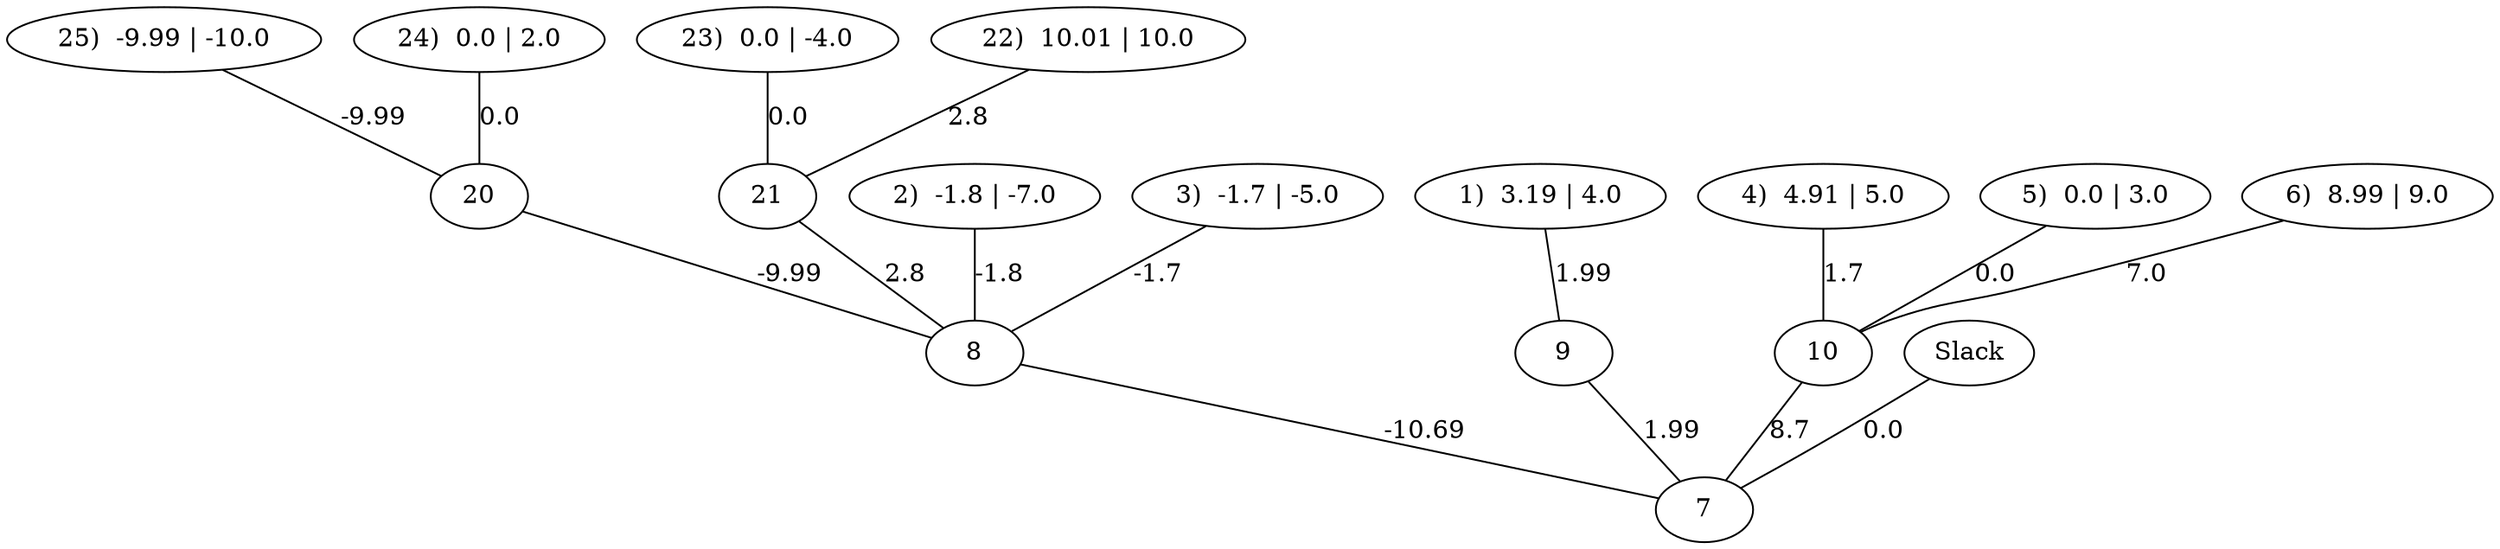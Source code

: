 strict graph G {
  7 [ label="7" ];
  8 [ label="8" ];
  20 [ label="20" ];
  25 [ label="25)  -9.99 | -10.0" ];
  24 [ label="24)  0.0 | 2.0" ];
  21 [ label="21" ];
  23 [ label="23)  0.0 | -4.0" ];
  22 [ label="22)  10.01 | 10.0" ];
  2 [ label="2)  -1.8 | -7.0" ];
  3 [ label="3)  -1.7 | -5.0" ];
  9 [ label="9" ];
  1 [ label="1)  3.19 | 4.0" ];
  10 [ label="10" ];
  4 [ label="4)  4.91 | 5.0" ];
  5 [ label="5)  0.0 | 3.0" ];
  6 [ label="6)  8.99 | 9.0" ];
  0 [ label="Slack" ];
  8 -- 7 [ label="-10.69" ];
  20 -- 8 [ label="-9.99" ];
  25 -- 20 [ label="-9.99" ];
  24 -- 20 [ label="0.0" ];
  21 -- 8 [ label="2.8" ];
  23 -- 21 [ label="0.0" ];
  22 -- 21 [ label="2.8" ];
  2 -- 8 [ label="-1.8" ];
  3 -- 8 [ label="-1.7" ];
  9 -- 7 [ label="1.99" ];
  1 -- 9 [ label="1.99" ];
  10 -- 7 [ label="8.7" ];
  4 -- 10 [ label="1.7" ];
  5 -- 10 [ label="0.0" ];
  6 -- 10 [ label="7.0" ];
  0 -- 7 [ label="0.0" ];
}
